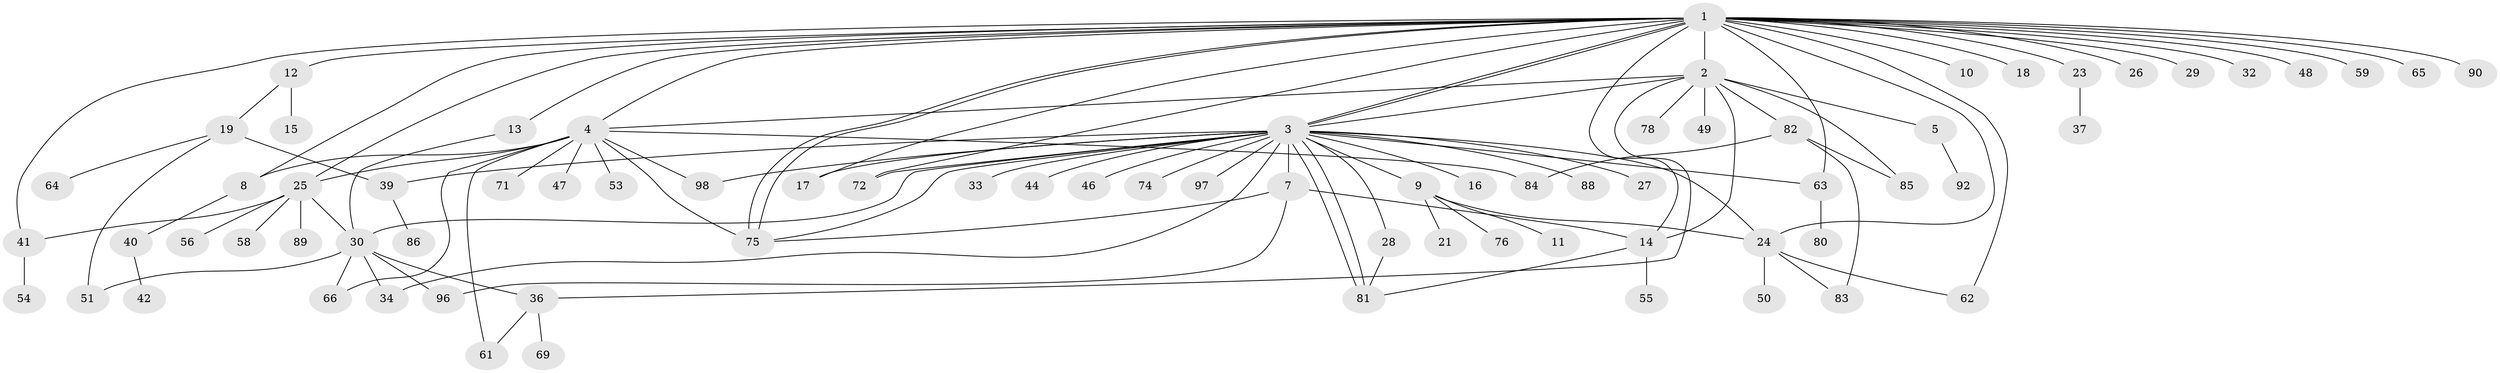 // Generated by graph-tools (version 1.1) at 2025/23/03/03/25 07:23:52]
// undirected, 76 vertices, 109 edges
graph export_dot {
graph [start="1"]
  node [color=gray90,style=filled];
  1 [super="+22"];
  2 [super="+6"];
  3 [super="+95"];
  4 [super="+35"];
  5 [super="+67"];
  7;
  8 [super="+38"];
  9 [super="+45"];
  10;
  11;
  12;
  13;
  14 [super="+68"];
  15;
  16 [super="+31"];
  17 [super="+57"];
  18 [super="+52"];
  19 [super="+20"];
  21;
  23;
  24 [super="+77"];
  25 [super="+43"];
  26;
  27;
  28;
  29;
  30 [super="+60"];
  32;
  33;
  34;
  36 [super="+94"];
  37;
  39;
  40;
  41 [super="+73"];
  42;
  44;
  46;
  47;
  48;
  49;
  50;
  51;
  53;
  54;
  55;
  56;
  58 [super="+91"];
  59 [super="+70"];
  61 [super="+99"];
  62;
  63 [super="+79"];
  64;
  65;
  66 [super="+87"];
  69;
  71;
  72;
  74;
  75;
  76;
  78;
  80;
  81;
  82 [super="+93"];
  83;
  84;
  85;
  86;
  88;
  89;
  90;
  92;
  96;
  97;
  98;
  1 -- 2;
  1 -- 3;
  1 -- 3;
  1 -- 4;
  1 -- 8 [weight=2];
  1 -- 10;
  1 -- 12;
  1 -- 13;
  1 -- 14;
  1 -- 17;
  1 -- 18;
  1 -- 23;
  1 -- 24;
  1 -- 25;
  1 -- 29;
  1 -- 48;
  1 -- 59;
  1 -- 62;
  1 -- 63 [weight=2];
  1 -- 65;
  1 -- 72;
  1 -- 75;
  1 -- 75;
  1 -- 90;
  1 -- 32;
  1 -- 26;
  1 -- 41;
  2 -- 3;
  2 -- 4;
  2 -- 5;
  2 -- 14;
  2 -- 36;
  2 -- 78;
  2 -- 82;
  2 -- 49;
  2 -- 85;
  3 -- 7;
  3 -- 9;
  3 -- 16;
  3 -- 27;
  3 -- 28;
  3 -- 30;
  3 -- 33;
  3 -- 34;
  3 -- 39;
  3 -- 44;
  3 -- 46;
  3 -- 72;
  3 -- 74;
  3 -- 75;
  3 -- 81;
  3 -- 81;
  3 -- 88;
  3 -- 97;
  3 -- 98;
  3 -- 24;
  3 -- 17;
  3 -- 63;
  4 -- 47;
  4 -- 75;
  4 -- 25;
  4 -- 66;
  4 -- 98;
  4 -- 71;
  4 -- 8;
  4 -- 84;
  4 -- 53;
  4 -- 61;
  5 -- 92;
  7 -- 14;
  7 -- 75;
  7 -- 96;
  8 -- 40;
  9 -- 11;
  9 -- 21;
  9 -- 76;
  9 -- 24;
  12 -- 15;
  12 -- 19;
  13 -- 30;
  14 -- 55;
  14 -- 81;
  19 -- 64;
  19 -- 51;
  19 -- 39;
  23 -- 37;
  24 -- 50;
  24 -- 62;
  24 -- 83;
  25 -- 41;
  25 -- 56;
  25 -- 58;
  25 -- 89;
  25 -- 30;
  28 -- 81;
  30 -- 34;
  30 -- 51;
  30 -- 96;
  30 -- 36;
  30 -- 66;
  36 -- 69;
  36 -- 61;
  39 -- 86;
  40 -- 42;
  41 -- 54;
  63 -- 80;
  82 -- 84;
  82 -- 85;
  82 -- 83;
}
